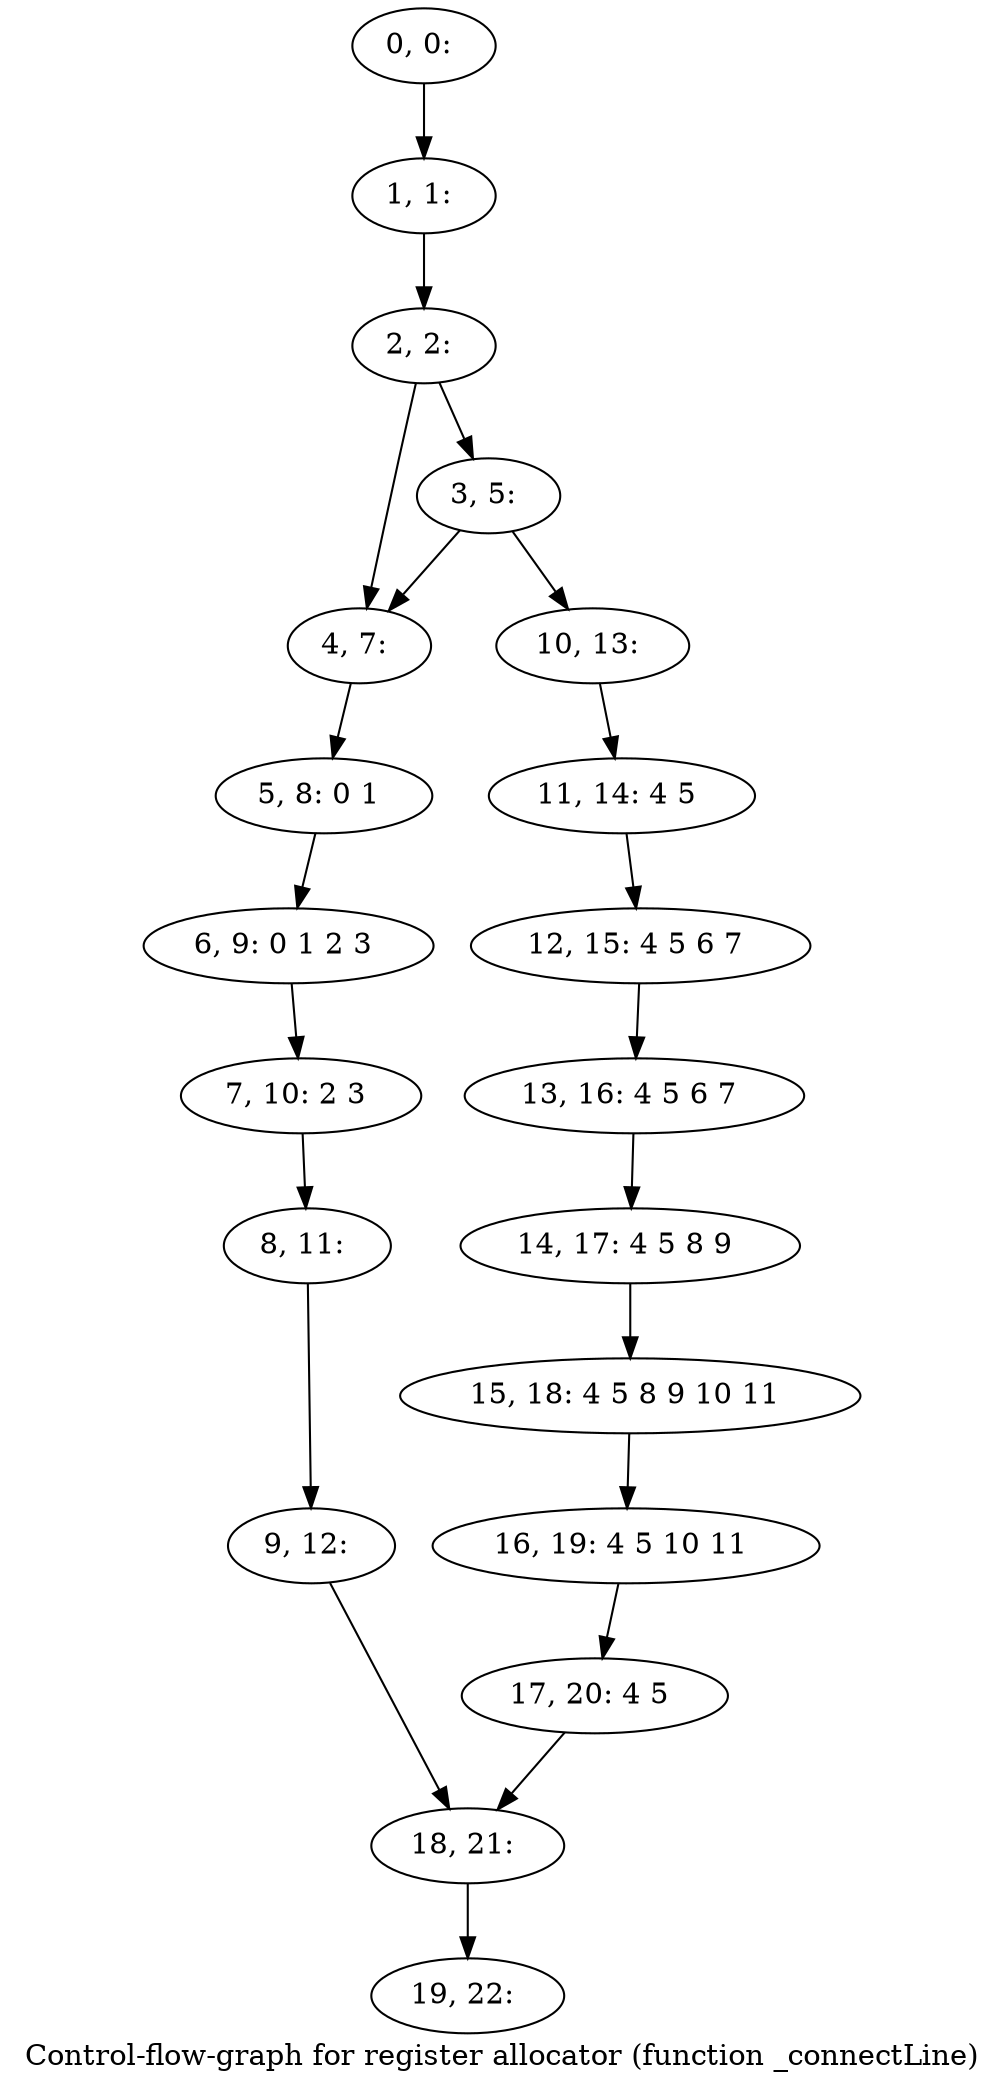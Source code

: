 digraph G {
graph [label="Control-flow-graph for register allocator (function _connectLine)"]
0[label="0, 0: "];
1[label="1, 1: "];
2[label="2, 2: "];
3[label="3, 5: "];
4[label="4, 7: "];
5[label="5, 8: 0 1 "];
6[label="6, 9: 0 1 2 3 "];
7[label="7, 10: 2 3 "];
8[label="8, 11: "];
9[label="9, 12: "];
10[label="10, 13: "];
11[label="11, 14: 4 5 "];
12[label="12, 15: 4 5 6 7 "];
13[label="13, 16: 4 5 6 7 "];
14[label="14, 17: 4 5 8 9 "];
15[label="15, 18: 4 5 8 9 10 11 "];
16[label="16, 19: 4 5 10 11 "];
17[label="17, 20: 4 5 "];
18[label="18, 21: "];
19[label="19, 22: "];
0->1 ;
1->2 ;
2->3 ;
2->4 ;
3->4 ;
3->10 ;
4->5 ;
5->6 ;
6->7 ;
7->8 ;
8->9 ;
9->18 ;
10->11 ;
11->12 ;
12->13 ;
13->14 ;
14->15 ;
15->16 ;
16->17 ;
17->18 ;
18->19 ;
}
